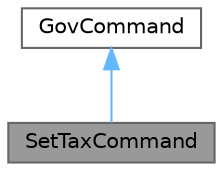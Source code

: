 digraph "SetTaxCommand"
{
 // LATEX_PDF_SIZE
  bgcolor="transparent";
  edge [fontname=Helvetica,fontsize=10,labelfontname=Helvetica,labelfontsize=10];
  node [fontname=Helvetica,fontsize=10,shape=box,height=0.2,width=0.4];
  Node1 [id="Node000001",label="SetTaxCommand",height=0.2,width=0.4,color="gray40", fillcolor="grey60", style="filled", fontcolor="black",tooltip="A command to set the tax rate in the government."];
  Node2 -> Node1 [id="edge1_Node000001_Node000002",dir="back",color="steelblue1",style="solid",tooltip=" "];
  Node2 [id="Node000002",label="GovCommand",height=0.2,width=0.4,color="gray40", fillcolor="white", style="filled",URL="$classGovCommand.html",tooltip="Abstract base class for government commands."];
}
